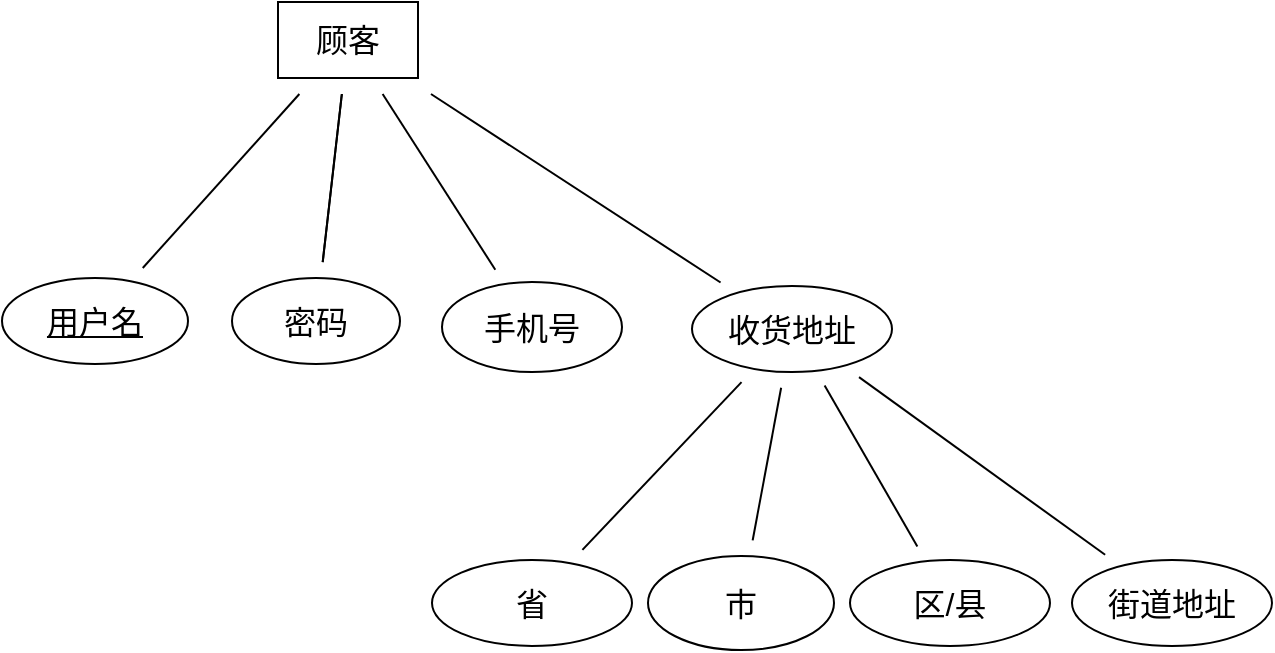 <mxfile version="20.5.3" type="github">
  <diagram id="BOre7gkhwZPCpXYbug6-" name="第 1 页">
    <mxGraphModel dx="807" dy="1208" grid="0" gridSize="10" guides="1" tooltips="1" connect="1" arrows="1" fold="1" page="0" pageScale="1" pageWidth="3300" pageHeight="4681" math="0" shadow="0">
      <root>
        <mxCell id="0" />
        <mxCell id="1" parent="0" />
        <mxCell id="WfKO5eO7l7fBKgTfZoRR-6" value="" style="edgeStyle=none;curved=1;rounded=0;orthogonalLoop=1;jettySize=auto;html=1;fontSize=16;endArrow=none;startSize=14;endSize=14;sourcePerimeterSpacing=8;targetPerimeterSpacing=8;endFill=0;" edge="1" parent="1" source="ZdJB38YBU0CB17zyYlZN-1" target="WfKO5eO7l7fBKgTfZoRR-5">
          <mxGeometry relative="1" as="geometry" />
        </mxCell>
        <mxCell id="WfKO5eO7l7fBKgTfZoRR-10" value="" style="edgeStyle=none;curved=1;rounded=0;orthogonalLoop=1;jettySize=auto;html=1;fontSize=16;endArrow=none;endFill=0;startSize=14;endSize=14;sourcePerimeterSpacing=8;targetPerimeterSpacing=8;" edge="1" parent="1" source="ZdJB38YBU0CB17zyYlZN-1" target="WfKO5eO7l7fBKgTfZoRR-9">
          <mxGeometry relative="1" as="geometry" />
        </mxCell>
        <mxCell id="WfKO5eO7l7fBKgTfZoRR-13" value="" style="edgeStyle=none;curved=1;rounded=0;orthogonalLoop=1;jettySize=auto;html=1;fontSize=16;endArrow=none;endFill=0;startSize=14;endSize=14;sourcePerimeterSpacing=8;targetPerimeterSpacing=8;" edge="1" parent="1" source="ZdJB38YBU0CB17zyYlZN-1" target="WfKO5eO7l7fBKgTfZoRR-9">
          <mxGeometry relative="1" as="geometry" />
        </mxCell>
        <mxCell id="WfKO5eO7l7fBKgTfZoRR-28" value="" style="edgeStyle=none;curved=1;rounded=0;orthogonalLoop=1;jettySize=auto;html=1;fontSize=16;endArrow=none;endFill=0;startSize=14;endSize=14;sourcePerimeterSpacing=8;targetPerimeterSpacing=8;" edge="1" parent="1" source="ZdJB38YBU0CB17zyYlZN-1" target="WfKO5eO7l7fBKgTfZoRR-27">
          <mxGeometry relative="1" as="geometry" />
        </mxCell>
        <mxCell id="ZdJB38YBU0CB17zyYlZN-1" value="&lt;font style=&quot;font-size: 16px;&quot;&gt;顾客&lt;/font&gt;" style="rounded=0;whiteSpace=wrap;html=1;" parent="1" vertex="1">
          <mxGeometry x="291" y="-57" width="70" height="38" as="geometry" />
        </mxCell>
        <mxCell id="WfKO5eO7l7fBKgTfZoRR-5" value="&lt;u&gt;用户名&lt;/u&gt;" style="ellipse;whiteSpace=wrap;html=1;fontSize=16;" vertex="1" parent="1">
          <mxGeometry x="153" y="81" width="93" height="43" as="geometry" />
        </mxCell>
        <mxCell id="WfKO5eO7l7fBKgTfZoRR-9" value="密码" style="ellipse;whiteSpace=wrap;html=1;fontSize=16;" vertex="1" parent="1">
          <mxGeometry x="268" y="81" width="84" height="43" as="geometry" />
        </mxCell>
        <mxCell id="WfKO5eO7l7fBKgTfZoRR-18" style="edgeStyle=none;curved=1;rounded=0;orthogonalLoop=1;jettySize=auto;html=1;fontSize=16;endArrow=none;endFill=0;startSize=14;endSize=14;sourcePerimeterSpacing=8;targetPerimeterSpacing=8;" edge="1" parent="1" source="WfKO5eO7l7fBKgTfZoRR-14" target="WfKO5eO7l7fBKgTfZoRR-17">
          <mxGeometry relative="1" as="geometry" />
        </mxCell>
        <mxCell id="WfKO5eO7l7fBKgTfZoRR-22" value="" style="edgeStyle=none;curved=1;rounded=0;orthogonalLoop=1;jettySize=auto;html=1;fontSize=16;endArrow=none;endFill=0;startSize=14;endSize=14;sourcePerimeterSpacing=8;targetPerimeterSpacing=8;" edge="1" parent="1" source="WfKO5eO7l7fBKgTfZoRR-14" target="WfKO5eO7l7fBKgTfZoRR-21">
          <mxGeometry relative="1" as="geometry" />
        </mxCell>
        <mxCell id="WfKO5eO7l7fBKgTfZoRR-24" style="edgeStyle=none;curved=1;rounded=0;orthogonalLoop=1;jettySize=auto;html=1;fontSize=16;endArrow=none;endFill=0;startSize=14;endSize=14;sourcePerimeterSpacing=8;targetPerimeterSpacing=8;" edge="1" parent="1" source="WfKO5eO7l7fBKgTfZoRR-14" target="WfKO5eO7l7fBKgTfZoRR-23">
          <mxGeometry relative="1" as="geometry" />
        </mxCell>
        <mxCell id="WfKO5eO7l7fBKgTfZoRR-26" style="edgeStyle=none;curved=1;rounded=0;orthogonalLoop=1;jettySize=auto;html=1;fontSize=16;endArrow=none;endFill=0;startSize=14;endSize=14;sourcePerimeterSpacing=8;targetPerimeterSpacing=8;" edge="1" parent="1" source="WfKO5eO7l7fBKgTfZoRR-14" target="WfKO5eO7l7fBKgTfZoRR-25">
          <mxGeometry relative="1" as="geometry" />
        </mxCell>
        <mxCell id="WfKO5eO7l7fBKgTfZoRR-14" value="收货地址" style="ellipse;whiteSpace=wrap;html=1;fontSize=16;" vertex="1" parent="1">
          <mxGeometry x="498" y="85" width="100" height="43" as="geometry" />
        </mxCell>
        <mxCell id="WfKO5eO7l7fBKgTfZoRR-16" value="" style="edgeStyle=none;orthogonalLoop=1;jettySize=auto;html=1;rounded=0;fontSize=16;endArrow=none;endFill=0;startSize=14;endSize=14;sourcePerimeterSpacing=8;targetPerimeterSpacing=8;curved=1;" edge="1" parent="1" source="ZdJB38YBU0CB17zyYlZN-1" target="WfKO5eO7l7fBKgTfZoRR-14">
          <mxGeometry width="140" relative="1" as="geometry">
            <mxPoint x="231" y="58" as="sourcePoint" />
            <mxPoint x="371" y="58" as="targetPoint" />
            <Array as="points" />
          </mxGeometry>
        </mxCell>
        <mxCell id="WfKO5eO7l7fBKgTfZoRR-17" value="省" style="ellipse;whiteSpace=wrap;html=1;fontSize=16;" vertex="1" parent="1">
          <mxGeometry x="368" y="222" width="100" height="43" as="geometry" />
        </mxCell>
        <mxCell id="WfKO5eO7l7fBKgTfZoRR-21" value="市" style="ellipse;whiteSpace=wrap;html=1;fontSize=16;" vertex="1" parent="1">
          <mxGeometry x="476" y="220" width="93" height="47" as="geometry" />
        </mxCell>
        <mxCell id="WfKO5eO7l7fBKgTfZoRR-23" value="区/县" style="ellipse;whiteSpace=wrap;html=1;fontSize=16;" vertex="1" parent="1">
          <mxGeometry x="577" y="222" width="100" height="43" as="geometry" />
        </mxCell>
        <mxCell id="WfKO5eO7l7fBKgTfZoRR-25" value="街道地址" style="ellipse;whiteSpace=wrap;html=1;fontSize=16;" vertex="1" parent="1">
          <mxGeometry x="688" y="222" width="100" height="43" as="geometry" />
        </mxCell>
        <mxCell id="WfKO5eO7l7fBKgTfZoRR-27" value="手机号" style="ellipse;whiteSpace=wrap;html=1;fontSize=16;" vertex="1" parent="1">
          <mxGeometry x="373" y="83" width="90" height="45" as="geometry" />
        </mxCell>
      </root>
    </mxGraphModel>
  </diagram>
</mxfile>
